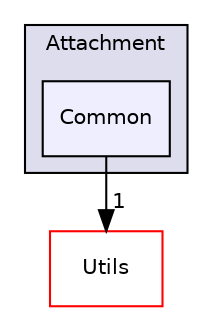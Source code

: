 digraph "/workplace/avs-device-sdk/AVSCommon/AVS/test/Attachment/Common" {
  compound=true
  node [ fontsize="10", fontname="Helvetica"];
  edge [ labelfontsize="10", labelfontname="Helvetica"];
  subgraph clusterdir_d572fa3caec8a2b52e65599c67d7ac56 {
    graph [ bgcolor="#ddddee", pencolor="black", label="Attachment" fontname="Helvetica", fontsize="10", URL="dir_d572fa3caec8a2b52e65599c67d7ac56.html"]
  dir_9a3938996a9428cfc2382045181f30d3 [shape=box, label="Common", style="filled", fillcolor="#eeeeff", pencolor="black", URL="dir_9a3938996a9428cfc2382045181f30d3.html"];
  }
  dir_49dd3d9ac5586189aa170bac46425b9c [shape=box label="Utils" fillcolor="white" style="filled" color="red" URL="dir_49dd3d9ac5586189aa170bac46425b9c.html"];
  dir_9a3938996a9428cfc2382045181f30d3->dir_49dd3d9ac5586189aa170bac46425b9c [headlabel="1", labeldistance=1.5 headhref="dir_000060_000061.html"];
}
